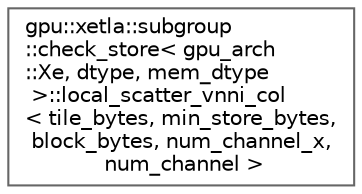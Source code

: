 digraph "Graphical Class Hierarchy"
{
 // LATEX_PDF_SIZE
  bgcolor="transparent";
  edge [fontname=Helvetica,fontsize=10,labelfontname=Helvetica,labelfontsize=10];
  node [fontname=Helvetica,fontsize=10,shape=box,height=0.2,width=0.4];
  rankdir="LR";
  Node0 [id="Node000000",label="gpu::xetla::subgroup\l::check_store\< gpu_arch\l::Xe, dtype, mem_dtype\l \>::local_scatter_vnni_col\l\< tile_bytes, min_store_bytes,\l block_bytes, num_channel_x,\l num_channel \>",height=0.2,width=0.4,color="grey40", fillcolor="white", style="filled",URL="$structgpu_1_1xetla_1_1subgroup_1_1check__store_3_01gpu__arch_1_1Xe_00_01dtype_00_01mem__dtype_01_4_1_1local__scatter__vnni__col.html",tooltip=" "];
}
